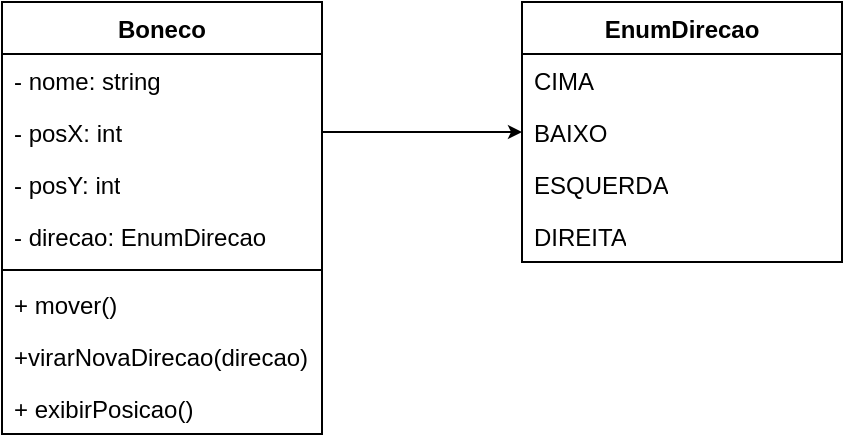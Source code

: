 <mxfile version="27.1.1">
  <diagram name="Página-1" id="WOblck752CM_7L9oqQAB">
    <mxGraphModel dx="601" dy="321" grid="1" gridSize="10" guides="1" tooltips="1" connect="1" arrows="1" fold="1" page="1" pageScale="1" pageWidth="827" pageHeight="1169" math="0" shadow="0">
      <root>
        <mxCell id="0" />
        <mxCell id="1" parent="0" />
        <mxCell id="41d-7aGjgIZqTNwPP31q-1" value="Boneco" style="swimlane;fontStyle=1;align=center;verticalAlign=top;childLayout=stackLayout;horizontal=1;startSize=26;horizontalStack=0;resizeParent=1;resizeParentMax=0;resizeLast=0;collapsible=1;marginBottom=0;whiteSpace=wrap;html=1;" vertex="1" parent="1">
          <mxGeometry x="200" y="130" width="160" height="216" as="geometry" />
        </mxCell>
        <mxCell id="41d-7aGjgIZqTNwPP31q-2" value="- nome: string" style="text;strokeColor=none;fillColor=none;align=left;verticalAlign=top;spacingLeft=4;spacingRight=4;overflow=hidden;rotatable=0;points=[[0,0.5],[1,0.5]];portConstraint=eastwest;whiteSpace=wrap;html=1;" vertex="1" parent="41d-7aGjgIZqTNwPP31q-1">
          <mxGeometry y="26" width="160" height="26" as="geometry" />
        </mxCell>
        <mxCell id="41d-7aGjgIZqTNwPP31q-17" value="- posX: int" style="text;strokeColor=none;fillColor=none;align=left;verticalAlign=top;spacingLeft=4;spacingRight=4;overflow=hidden;rotatable=0;points=[[0,0.5],[1,0.5]];portConstraint=eastwest;whiteSpace=wrap;html=1;" vertex="1" parent="41d-7aGjgIZqTNwPP31q-1">
          <mxGeometry y="52" width="160" height="26" as="geometry" />
        </mxCell>
        <mxCell id="41d-7aGjgIZqTNwPP31q-18" value="- posY: int" style="text;strokeColor=none;fillColor=none;align=left;verticalAlign=top;spacingLeft=4;spacingRight=4;overflow=hidden;rotatable=0;points=[[0,0.5],[1,0.5]];portConstraint=eastwest;whiteSpace=wrap;html=1;" vertex="1" parent="41d-7aGjgIZqTNwPP31q-1">
          <mxGeometry y="78" width="160" height="26" as="geometry" />
        </mxCell>
        <mxCell id="41d-7aGjgIZqTNwPP31q-16" value="- direcao: EnumDirecao" style="text;strokeColor=none;fillColor=none;align=left;verticalAlign=top;spacingLeft=4;spacingRight=4;overflow=hidden;rotatable=0;points=[[0,0.5],[1,0.5]];portConstraint=eastwest;whiteSpace=wrap;html=1;" vertex="1" parent="41d-7aGjgIZqTNwPP31q-1">
          <mxGeometry y="104" width="160" height="26" as="geometry" />
        </mxCell>
        <mxCell id="41d-7aGjgIZqTNwPP31q-3" value="" style="line;strokeWidth=1;fillColor=none;align=left;verticalAlign=middle;spacingTop=-1;spacingLeft=3;spacingRight=3;rotatable=0;labelPosition=right;points=[];portConstraint=eastwest;strokeColor=inherit;" vertex="1" parent="41d-7aGjgIZqTNwPP31q-1">
          <mxGeometry y="130" width="160" height="8" as="geometry" />
        </mxCell>
        <mxCell id="41d-7aGjgIZqTNwPP31q-4" value="+ mover()" style="text;strokeColor=none;fillColor=none;align=left;verticalAlign=top;spacingLeft=4;spacingRight=4;overflow=hidden;rotatable=0;points=[[0,0.5],[1,0.5]];portConstraint=eastwest;whiteSpace=wrap;html=1;" vertex="1" parent="41d-7aGjgIZqTNwPP31q-1">
          <mxGeometry y="138" width="160" height="26" as="geometry" />
        </mxCell>
        <mxCell id="41d-7aGjgIZqTNwPP31q-20" value="+virarNovaDirecao(direcao)" style="text;strokeColor=none;fillColor=none;align=left;verticalAlign=top;spacingLeft=4;spacingRight=4;overflow=hidden;rotatable=0;points=[[0,0.5],[1,0.5]];portConstraint=eastwest;whiteSpace=wrap;html=1;" vertex="1" parent="41d-7aGjgIZqTNwPP31q-1">
          <mxGeometry y="164" width="160" height="26" as="geometry" />
        </mxCell>
        <mxCell id="41d-7aGjgIZqTNwPP31q-19" value="+ exibirPosicao()" style="text;strokeColor=none;fillColor=none;align=left;verticalAlign=top;spacingLeft=4;spacingRight=4;overflow=hidden;rotatable=0;points=[[0,0.5],[1,0.5]];portConstraint=eastwest;whiteSpace=wrap;html=1;" vertex="1" parent="41d-7aGjgIZqTNwPP31q-1">
          <mxGeometry y="190" width="160" height="26" as="geometry" />
        </mxCell>
        <mxCell id="41d-7aGjgIZqTNwPP31q-9" value="EnumDirecao" style="swimlane;fontStyle=1;align=center;verticalAlign=top;childLayout=stackLayout;horizontal=1;startSize=26;horizontalStack=0;resizeParent=1;resizeParentMax=0;resizeLast=0;collapsible=1;marginBottom=0;whiteSpace=wrap;html=1;" vertex="1" parent="1">
          <mxGeometry x="460" y="130" width="160" height="130" as="geometry" />
        </mxCell>
        <mxCell id="41d-7aGjgIZqTNwPP31q-10" value="CIMA" style="text;strokeColor=none;fillColor=none;align=left;verticalAlign=top;spacingLeft=4;spacingRight=4;overflow=hidden;rotatable=0;points=[[0,0.5],[1,0.5]];portConstraint=eastwest;whiteSpace=wrap;html=1;" vertex="1" parent="41d-7aGjgIZqTNwPP31q-9">
          <mxGeometry y="26" width="160" height="26" as="geometry" />
        </mxCell>
        <mxCell id="41d-7aGjgIZqTNwPP31q-13" value="BAIXO" style="text;strokeColor=none;fillColor=none;align=left;verticalAlign=top;spacingLeft=4;spacingRight=4;overflow=hidden;rotatable=0;points=[[0,0.5],[1,0.5]];portConstraint=eastwest;whiteSpace=wrap;html=1;" vertex="1" parent="41d-7aGjgIZqTNwPP31q-9">
          <mxGeometry y="52" width="160" height="26" as="geometry" />
        </mxCell>
        <mxCell id="41d-7aGjgIZqTNwPP31q-15" value="ESQUERDA" style="text;strokeColor=none;fillColor=none;align=left;verticalAlign=top;spacingLeft=4;spacingRight=4;overflow=hidden;rotatable=0;points=[[0,0.5],[1,0.5]];portConstraint=eastwest;whiteSpace=wrap;html=1;" vertex="1" parent="41d-7aGjgIZqTNwPP31q-9">
          <mxGeometry y="78" width="160" height="26" as="geometry" />
        </mxCell>
        <mxCell id="41d-7aGjgIZqTNwPP31q-14" value="DIREITA" style="text;strokeColor=none;fillColor=none;align=left;verticalAlign=top;spacingLeft=4;spacingRight=4;overflow=hidden;rotatable=0;points=[[0,0.5],[1,0.5]];portConstraint=eastwest;whiteSpace=wrap;html=1;" vertex="1" parent="41d-7aGjgIZqTNwPP31q-9">
          <mxGeometry y="104" width="160" height="26" as="geometry" />
        </mxCell>
        <mxCell id="41d-7aGjgIZqTNwPP31q-21" value="" style="endArrow=classic;html=1;rounded=0;exitX=1;exitY=0.5;exitDx=0;exitDy=0;entryX=0;entryY=0.5;entryDx=0;entryDy=0;endSize=4;" edge="1" parent="1" source="41d-7aGjgIZqTNwPP31q-17" target="41d-7aGjgIZqTNwPP31q-13">
          <mxGeometry width="50" height="50" relative="1" as="geometry">
            <mxPoint x="440" y="280" as="sourcePoint" />
            <mxPoint x="490" y="230" as="targetPoint" />
          </mxGeometry>
        </mxCell>
      </root>
    </mxGraphModel>
  </diagram>
</mxfile>
